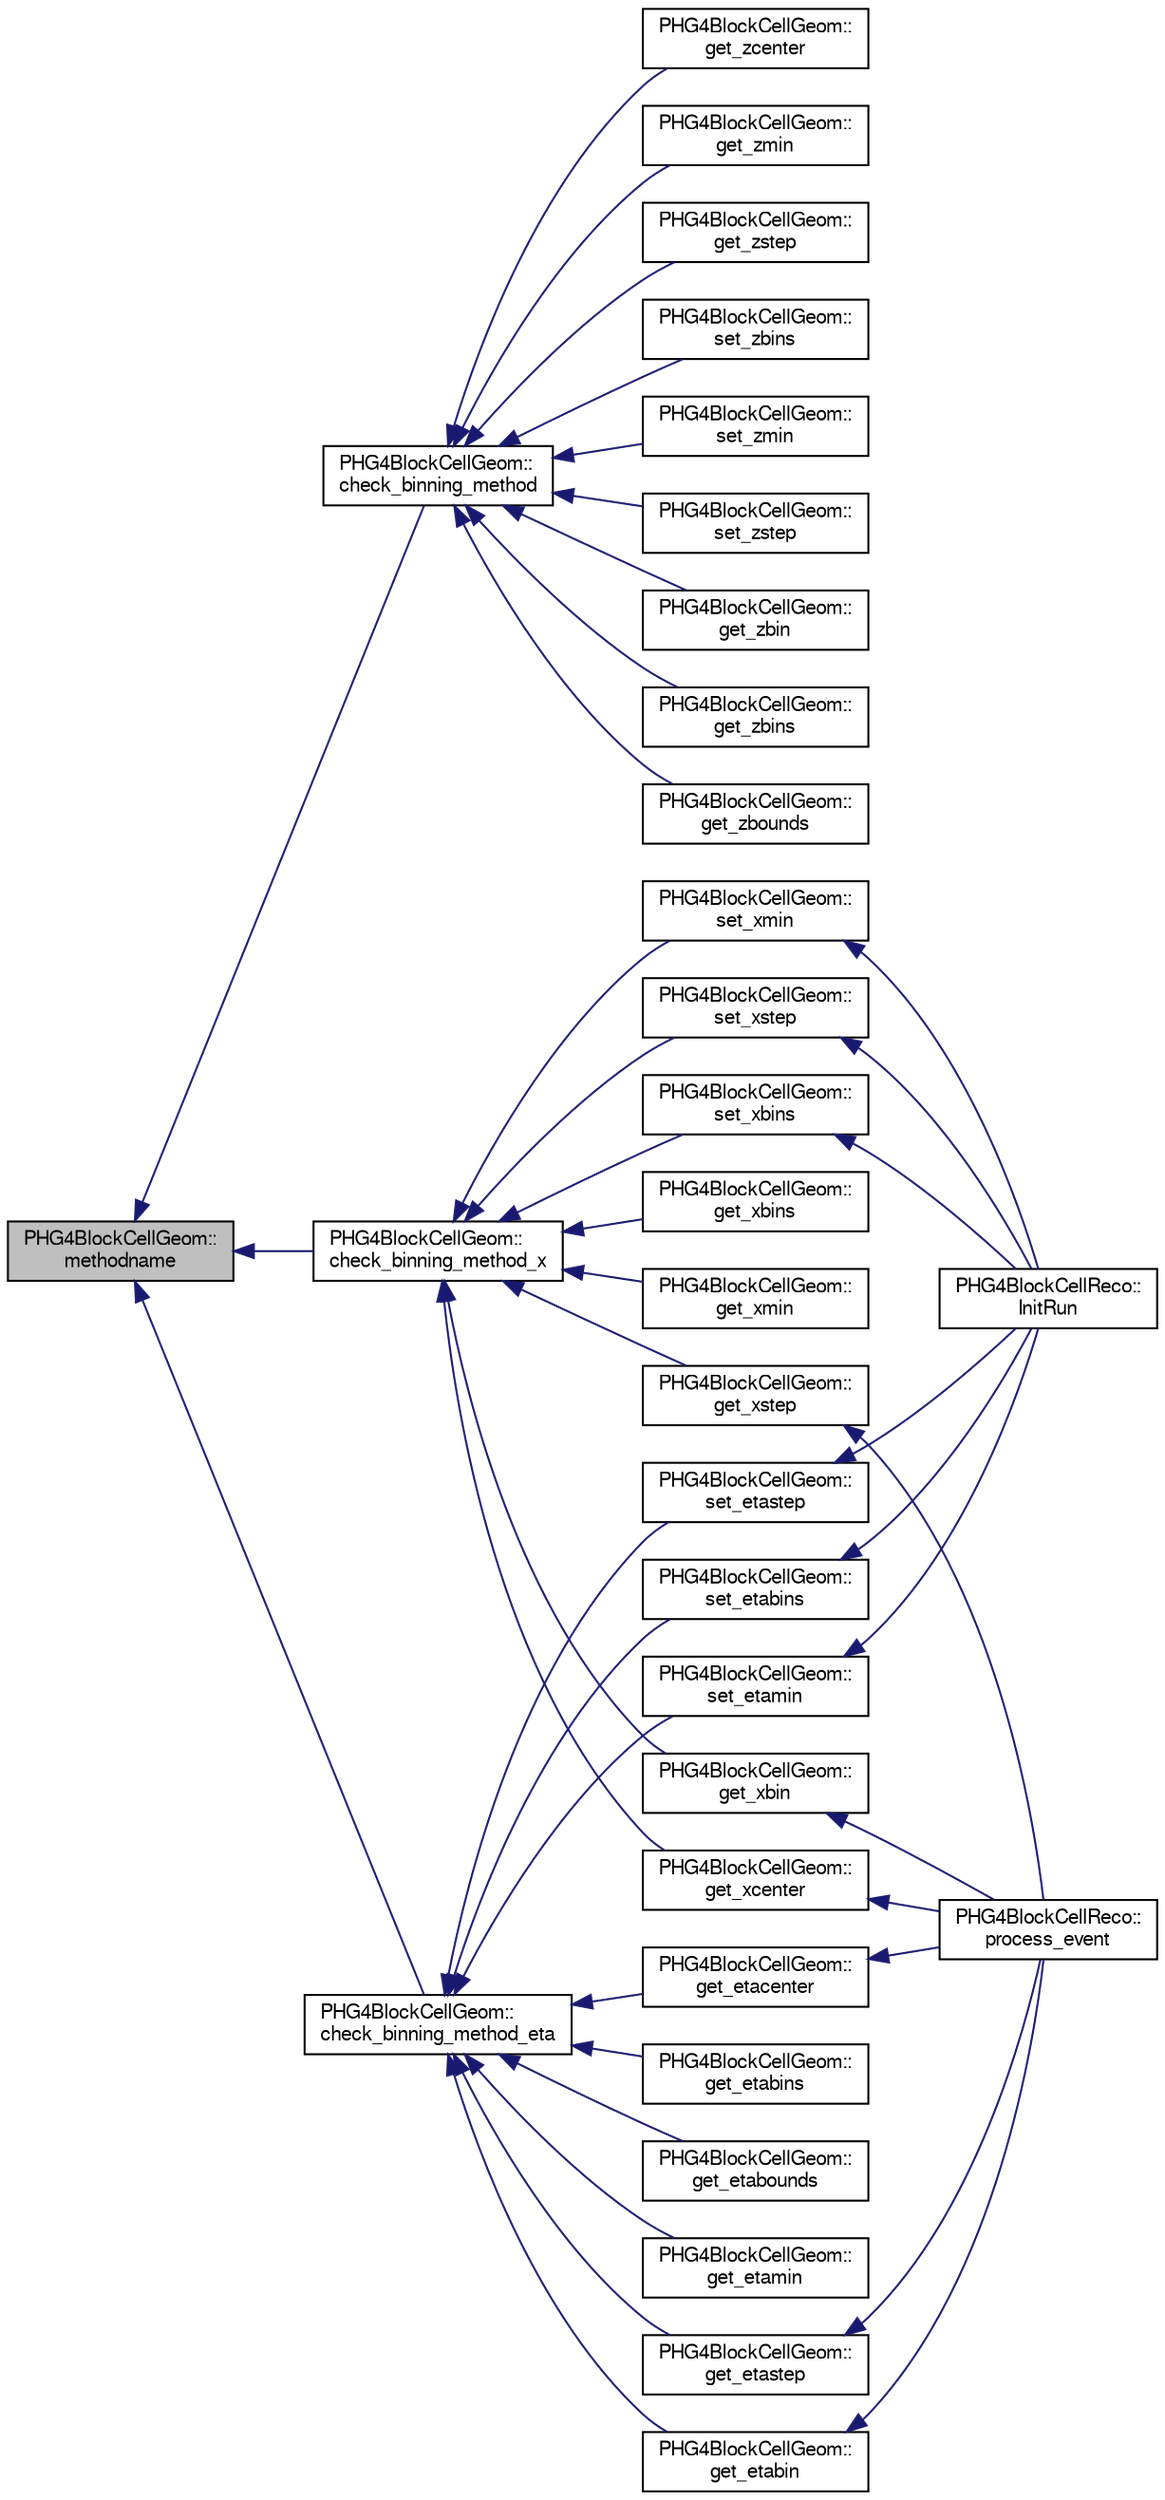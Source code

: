 digraph "PHG4BlockCellGeom::methodname"
{
  bgcolor="transparent";
  edge [fontname="FreeSans",fontsize="10",labelfontname="FreeSans",labelfontsize="10"];
  node [fontname="FreeSans",fontsize="10",shape=record];
  rankdir="LR";
  Node1 [label="PHG4BlockCellGeom::\lmethodname",height=0.2,width=0.4,color="black", fillcolor="grey75", style="filled" fontcolor="black"];
  Node1 -> Node2 [dir="back",color="midnightblue",fontsize="10",style="solid",fontname="FreeSans"];
  Node2 [label="PHG4BlockCellGeom::\lcheck_binning_method",height=0.2,width=0.4,color="black",URL="$d1/dd7/classPHG4BlockCellGeom.html#ac342ea4c9885862ad49ce2959bda4b1d"];
  Node2 -> Node3 [dir="back",color="midnightblue",fontsize="10",style="solid",fontname="FreeSans"];
  Node3 [label="PHG4BlockCellGeom::\lget_zbin",height=0.2,width=0.4,color="black",URL="$d1/dd7/classPHG4BlockCellGeom.html#a9dec7db49d3e752ccc54a12a609761b1"];
  Node2 -> Node4 [dir="back",color="midnightblue",fontsize="10",style="solid",fontname="FreeSans"];
  Node4 [label="PHG4BlockCellGeom::\lget_zbins",height=0.2,width=0.4,color="black",URL="$d1/dd7/classPHG4BlockCellGeom.html#a2abeb80edc7b231f044841bc07b5d657"];
  Node2 -> Node5 [dir="back",color="midnightblue",fontsize="10",style="solid",fontname="FreeSans"];
  Node5 [label="PHG4BlockCellGeom::\lget_zbounds",height=0.2,width=0.4,color="black",URL="$d1/dd7/classPHG4BlockCellGeom.html#a86f4451bc67e18bbaa37cfacd6890521"];
  Node2 -> Node6 [dir="back",color="midnightblue",fontsize="10",style="solid",fontname="FreeSans"];
  Node6 [label="PHG4BlockCellGeom::\lget_zcenter",height=0.2,width=0.4,color="black",URL="$d1/dd7/classPHG4BlockCellGeom.html#abbd3a8b28908c43b03bcab96c1d27da0"];
  Node2 -> Node7 [dir="back",color="midnightblue",fontsize="10",style="solid",fontname="FreeSans"];
  Node7 [label="PHG4BlockCellGeom::\lget_zmin",height=0.2,width=0.4,color="black",URL="$d1/dd7/classPHG4BlockCellGeom.html#aeb60a99ea8245ac0606739aa50fd6243"];
  Node2 -> Node8 [dir="back",color="midnightblue",fontsize="10",style="solid",fontname="FreeSans"];
  Node8 [label="PHG4BlockCellGeom::\lget_zstep",height=0.2,width=0.4,color="black",URL="$d1/dd7/classPHG4BlockCellGeom.html#aa75d827c2fffa048e3f4ac64dc4b8286"];
  Node2 -> Node9 [dir="back",color="midnightblue",fontsize="10",style="solid",fontname="FreeSans"];
  Node9 [label="PHG4BlockCellGeom::\lset_zbins",height=0.2,width=0.4,color="black",URL="$d1/dd7/classPHG4BlockCellGeom.html#a032976445d36968ef75e0040f1faad8d"];
  Node2 -> Node10 [dir="back",color="midnightblue",fontsize="10",style="solid",fontname="FreeSans"];
  Node10 [label="PHG4BlockCellGeom::\lset_zmin",height=0.2,width=0.4,color="black",URL="$d1/dd7/classPHG4BlockCellGeom.html#a78a6719884d6543ecf93c7c6410860a4"];
  Node2 -> Node11 [dir="back",color="midnightblue",fontsize="10",style="solid",fontname="FreeSans"];
  Node11 [label="PHG4BlockCellGeom::\lset_zstep",height=0.2,width=0.4,color="black",URL="$d1/dd7/classPHG4BlockCellGeom.html#a6436b6472fcd24da15232fe280346a0f"];
  Node1 -> Node12 [dir="back",color="midnightblue",fontsize="10",style="solid",fontname="FreeSans"];
  Node12 [label="PHG4BlockCellGeom::\lcheck_binning_method_eta",height=0.2,width=0.4,color="black",URL="$d1/dd7/classPHG4BlockCellGeom.html#afb8a13d4eb09b3759d7c16c6b75d49a9"];
  Node12 -> Node13 [dir="back",color="midnightblue",fontsize="10",style="solid",fontname="FreeSans"];
  Node13 [label="PHG4BlockCellGeom::\lget_etabin",height=0.2,width=0.4,color="black",URL="$d1/dd7/classPHG4BlockCellGeom.html#a0dc10d9f0b7aebe4ae490f4abf5d1323"];
  Node13 -> Node14 [dir="back",color="midnightblue",fontsize="10",style="solid",fontname="FreeSans"];
  Node14 [label="PHG4BlockCellReco::\lprocess_event",height=0.2,width=0.4,color="black",URL="$df/d5e/classPHG4BlockCellReco.html#a8031ff9bacb684d523acc71c14054cdb",tooltip="event processing "];
  Node12 -> Node15 [dir="back",color="midnightblue",fontsize="10",style="solid",fontname="FreeSans"];
  Node15 [label="PHG4BlockCellGeom::\lget_etabins",height=0.2,width=0.4,color="black",URL="$d1/dd7/classPHG4BlockCellGeom.html#a5bfa3c4d6da4b599859a4e3fbee5ce88"];
  Node12 -> Node16 [dir="back",color="midnightblue",fontsize="10",style="solid",fontname="FreeSans"];
  Node16 [label="PHG4BlockCellGeom::\lget_etabounds",height=0.2,width=0.4,color="black",URL="$d1/dd7/classPHG4BlockCellGeom.html#a55a33c0f4057e37600ee6c3e3ca959fa"];
  Node12 -> Node17 [dir="back",color="midnightblue",fontsize="10",style="solid",fontname="FreeSans"];
  Node17 [label="PHG4BlockCellGeom::\lget_etacenter",height=0.2,width=0.4,color="black",URL="$d1/dd7/classPHG4BlockCellGeom.html#aac8a1a3401f44a37b2ae3fbeacb4694e"];
  Node17 -> Node14 [dir="back",color="midnightblue",fontsize="10",style="solid",fontname="FreeSans"];
  Node12 -> Node18 [dir="back",color="midnightblue",fontsize="10",style="solid",fontname="FreeSans"];
  Node18 [label="PHG4BlockCellGeom::\lget_etamin",height=0.2,width=0.4,color="black",URL="$d1/dd7/classPHG4BlockCellGeom.html#a599762554373cd89f5d8e037da5940f9"];
  Node12 -> Node19 [dir="back",color="midnightblue",fontsize="10",style="solid",fontname="FreeSans"];
  Node19 [label="PHG4BlockCellGeom::\lget_etastep",height=0.2,width=0.4,color="black",URL="$d1/dd7/classPHG4BlockCellGeom.html#add1b616ccd887c541a5198e4c0737a3d"];
  Node19 -> Node14 [dir="back",color="midnightblue",fontsize="10",style="solid",fontname="FreeSans"];
  Node12 -> Node20 [dir="back",color="midnightblue",fontsize="10",style="solid",fontname="FreeSans"];
  Node20 [label="PHG4BlockCellGeom::\lset_etabins",height=0.2,width=0.4,color="black",URL="$d1/dd7/classPHG4BlockCellGeom.html#a242cefc0d9909e76becc19dac593d238"];
  Node20 -> Node21 [dir="back",color="midnightblue",fontsize="10",style="solid",fontname="FreeSans"];
  Node21 [label="PHG4BlockCellReco::\lInitRun",height=0.2,width=0.4,color="black",URL="$df/d5e/classPHG4BlockCellReco.html#aa62bbe31407e5e4c80f541dbd5c18aa4",tooltip="module initialization "];
  Node12 -> Node22 [dir="back",color="midnightblue",fontsize="10",style="solid",fontname="FreeSans"];
  Node22 [label="PHG4BlockCellGeom::\lset_etamin",height=0.2,width=0.4,color="black",URL="$d1/dd7/classPHG4BlockCellGeom.html#a4bdf406988d6fce19fcbe586afd1ce6e"];
  Node22 -> Node21 [dir="back",color="midnightblue",fontsize="10",style="solid",fontname="FreeSans"];
  Node12 -> Node23 [dir="back",color="midnightblue",fontsize="10",style="solid",fontname="FreeSans"];
  Node23 [label="PHG4BlockCellGeom::\lset_etastep",height=0.2,width=0.4,color="black",URL="$d1/dd7/classPHG4BlockCellGeom.html#a4af634c9aca39c3fc8640ce56320d9a7"];
  Node23 -> Node21 [dir="back",color="midnightblue",fontsize="10",style="solid",fontname="FreeSans"];
  Node1 -> Node24 [dir="back",color="midnightblue",fontsize="10",style="solid",fontname="FreeSans"];
  Node24 [label="PHG4BlockCellGeom::\lcheck_binning_method_x",height=0.2,width=0.4,color="black",URL="$d1/dd7/classPHG4BlockCellGeom.html#a5863658cd9620dc969dd720286e4e9d2"];
  Node24 -> Node25 [dir="back",color="midnightblue",fontsize="10",style="solid",fontname="FreeSans"];
  Node25 [label="PHG4BlockCellGeom::\lget_xbin",height=0.2,width=0.4,color="black",URL="$d1/dd7/classPHG4BlockCellGeom.html#a7d050d74d1262a4735dc1a7502d13688"];
  Node25 -> Node14 [dir="back",color="midnightblue",fontsize="10",style="solid",fontname="FreeSans"];
  Node24 -> Node26 [dir="back",color="midnightblue",fontsize="10",style="solid",fontname="FreeSans"];
  Node26 [label="PHG4BlockCellGeom::\lget_xbins",height=0.2,width=0.4,color="black",URL="$d1/dd7/classPHG4BlockCellGeom.html#a13943bcd3490c2b3ad99247222ec4a38"];
  Node24 -> Node27 [dir="back",color="midnightblue",fontsize="10",style="solid",fontname="FreeSans"];
  Node27 [label="PHG4BlockCellGeom::\lget_xcenter",height=0.2,width=0.4,color="black",URL="$d1/dd7/classPHG4BlockCellGeom.html#a054fcb88ea97ec182285a6fc3fa0e43f"];
  Node27 -> Node14 [dir="back",color="midnightblue",fontsize="10",style="solid",fontname="FreeSans"];
  Node24 -> Node28 [dir="back",color="midnightblue",fontsize="10",style="solid",fontname="FreeSans"];
  Node28 [label="PHG4BlockCellGeom::\lget_xmin",height=0.2,width=0.4,color="black",URL="$d1/dd7/classPHG4BlockCellGeom.html#a8afd9f278807bb71d47e822277913581"];
  Node24 -> Node29 [dir="back",color="midnightblue",fontsize="10",style="solid",fontname="FreeSans"];
  Node29 [label="PHG4BlockCellGeom::\lget_xstep",height=0.2,width=0.4,color="black",URL="$d1/dd7/classPHG4BlockCellGeom.html#ad8757898e60c61299bf973c07254193c"];
  Node29 -> Node14 [dir="back",color="midnightblue",fontsize="10",style="solid",fontname="FreeSans"];
  Node24 -> Node30 [dir="back",color="midnightblue",fontsize="10",style="solid",fontname="FreeSans"];
  Node30 [label="PHG4BlockCellGeom::\lset_xbins",height=0.2,width=0.4,color="black",URL="$d1/dd7/classPHG4BlockCellGeom.html#ac86540c485c2a91cd2294b8a94affaae"];
  Node30 -> Node21 [dir="back",color="midnightblue",fontsize="10",style="solid",fontname="FreeSans"];
  Node24 -> Node31 [dir="back",color="midnightblue",fontsize="10",style="solid",fontname="FreeSans"];
  Node31 [label="PHG4BlockCellGeom::\lset_xmin",height=0.2,width=0.4,color="black",URL="$d1/dd7/classPHG4BlockCellGeom.html#ac7b3cc3c2fbf72366f52b4f063c91708"];
  Node31 -> Node21 [dir="back",color="midnightblue",fontsize="10",style="solid",fontname="FreeSans"];
  Node24 -> Node32 [dir="back",color="midnightblue",fontsize="10",style="solid",fontname="FreeSans"];
  Node32 [label="PHG4BlockCellGeom::\lset_xstep",height=0.2,width=0.4,color="black",URL="$d1/dd7/classPHG4BlockCellGeom.html#a18843d5d8b32ff156e5c87c1888411ad"];
  Node32 -> Node21 [dir="back",color="midnightblue",fontsize="10",style="solid",fontname="FreeSans"];
}
